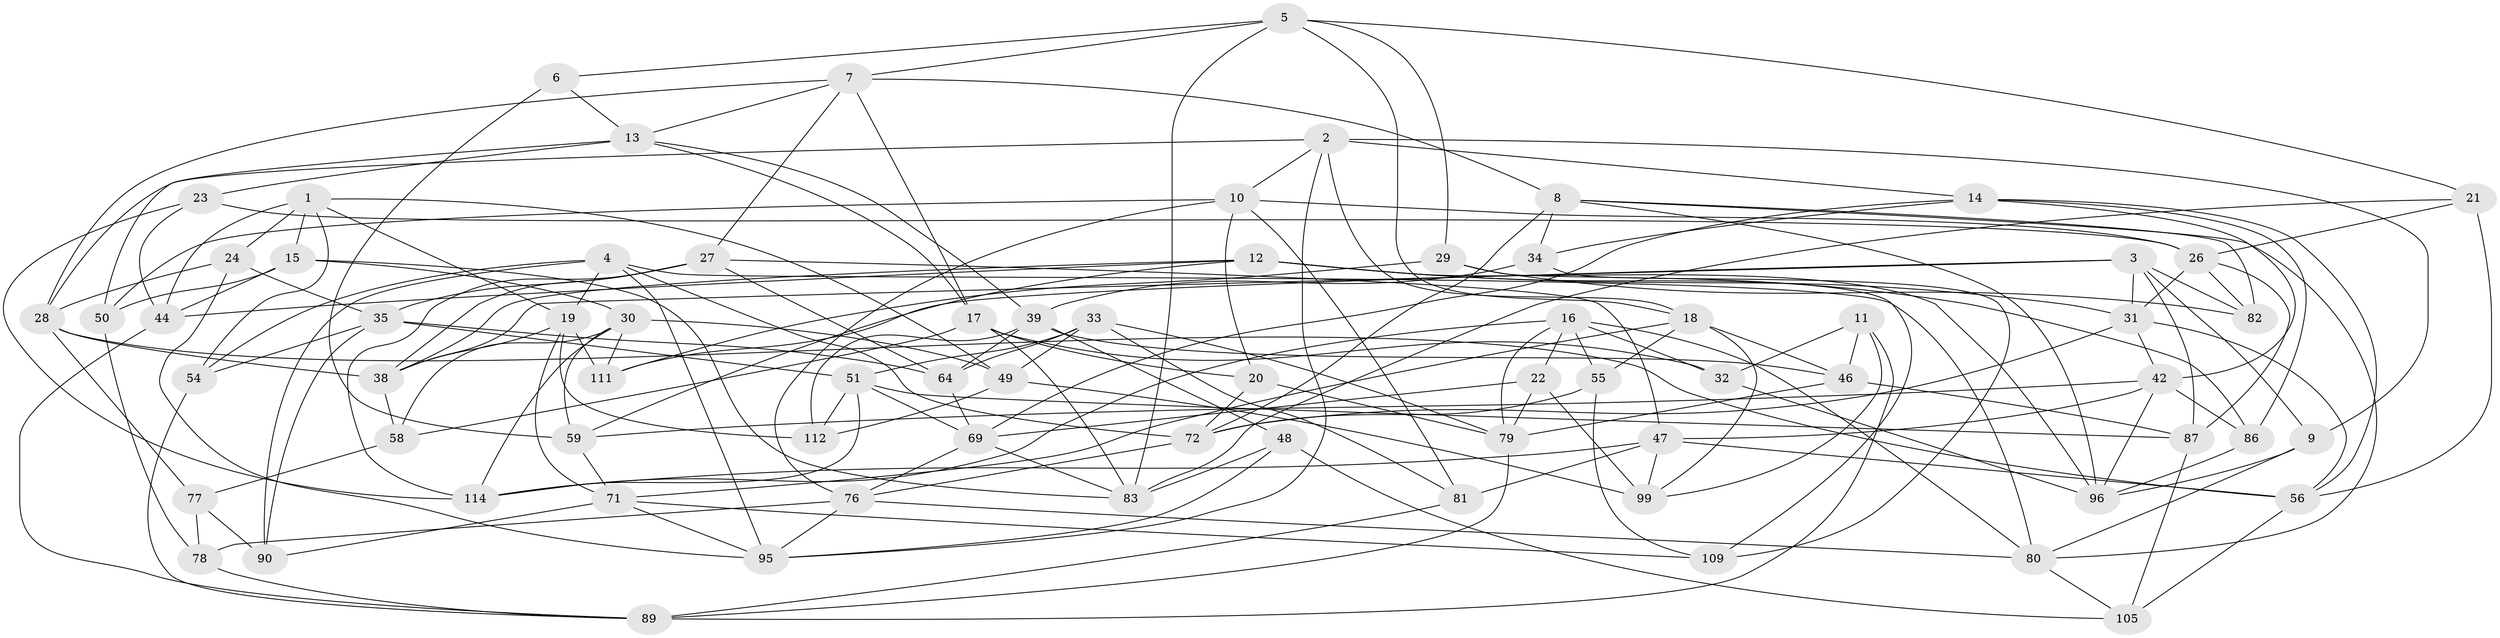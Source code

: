// original degree distribution, {4: 1.0}
// Generated by graph-tools (version 1.1) at 2025/11/02/27/25 16:11:48]
// undirected, 73 vertices, 188 edges
graph export_dot {
graph [start="1"]
  node [color=gray90,style=filled];
  1 [super="+60"];
  2 [super="+116"];
  3 [super="+67"];
  4 [super="+25"];
  5 [super="+53"];
  6;
  7 [super="+117"];
  8 [super="+63"];
  9;
  10 [super="+68"];
  11;
  12 [super="+92"];
  13 [super="+120"];
  14 [super="+73"];
  15 [super="+45"];
  16 [super="+36"];
  17 [super="+93"];
  18 [super="+43"];
  19 [super="+85"];
  20;
  21;
  22;
  23;
  24;
  26 [super="+41"];
  27 [super="+65"];
  28 [super="+52"];
  29;
  30 [super="+70"];
  31 [super="+62"];
  32;
  33 [super="+110"];
  34;
  35 [super="+37"];
  38 [super="+40"];
  39 [super="+61"];
  42 [super="+75"];
  44 [super="+57"];
  46 [super="+66"];
  47 [super="+74"];
  48;
  49 [super="+88"];
  50;
  51 [super="+103"];
  54;
  55;
  56 [super="+115"];
  58;
  59 [super="+104"];
  64 [super="+113"];
  69 [super="+97"];
  71 [super="+102"];
  72 [super="+91"];
  76 [super="+84"];
  77;
  78;
  79 [super="+106"];
  80 [super="+101"];
  81;
  82;
  83 [super="+94"];
  86;
  87 [super="+98"];
  89 [super="+108"];
  90;
  95 [super="+100"];
  96 [super="+119"];
  99 [super="+107"];
  105;
  109;
  111;
  112;
  114 [super="+118"];
  1 -- 54;
  1 -- 24;
  1 -- 44;
  1 -- 15;
  1 -- 19;
  1 -- 49;
  2 -- 9;
  2 -- 14;
  2 -- 18;
  2 -- 10;
  2 -- 95;
  2 -- 28;
  3 -- 9;
  3 -- 87;
  3 -- 82;
  3 -- 111;
  3 -- 31;
  3 -- 38;
  4 -- 90;
  4 -- 72;
  4 -- 80;
  4 -- 54;
  4 -- 95;
  4 -- 19;
  5 -- 29;
  5 -- 18;
  5 -- 21;
  5 -- 6;
  5 -- 83;
  5 -- 7;
  6 -- 59 [weight=2];
  6 -- 13;
  7 -- 8;
  7 -- 28;
  7 -- 17;
  7 -- 13;
  7 -- 27;
  8 -- 96;
  8 -- 72;
  8 -- 34;
  8 -- 80;
  8 -- 82;
  9 -- 96;
  9 -- 80;
  10 -- 81;
  10 -- 50;
  10 -- 20;
  10 -- 76;
  10 -- 26;
  11 -- 89;
  11 -- 46;
  11 -- 32;
  11 -- 99;
  12 -- 44;
  12 -- 86;
  12 -- 31;
  12 -- 96;
  12 -- 59;
  12 -- 38;
  13 -- 50;
  13 -- 17;
  13 -- 39;
  13 -- 23;
  14 -- 56;
  14 -- 34;
  14 -- 86;
  14 -- 42;
  14 -- 69;
  15 -- 44 [weight=2];
  15 -- 50;
  15 -- 83;
  15 -- 30;
  16 -- 55;
  16 -- 32;
  16 -- 22;
  16 -- 114;
  16 -- 80;
  16 -- 79;
  17 -- 20;
  17 -- 83;
  17 -- 32;
  17 -- 58;
  18 -- 71;
  18 -- 55;
  18 -- 46;
  18 -- 99;
  19 -- 111;
  19 -- 112;
  19 -- 71;
  19 -- 38;
  20 -- 79;
  20 -- 72;
  21 -- 56;
  21 -- 26;
  21 -- 83;
  22 -- 79;
  22 -- 99;
  22 -- 69;
  23 -- 44;
  23 -- 114;
  23 -- 26;
  24 -- 95;
  24 -- 35;
  24 -- 28;
  26 -- 31;
  26 -- 87;
  26 -- 82;
  27 -- 114;
  27 -- 38;
  27 -- 47;
  27 -- 64;
  27 -- 35;
  28 -- 38;
  28 -- 56;
  28 -- 77;
  29 -- 109;
  29 -- 82;
  29 -- 111;
  30 -- 58;
  30 -- 111;
  30 -- 49;
  30 -- 59;
  30 -- 114;
  31 -- 42;
  31 -- 56;
  31 -- 72;
  32 -- 96;
  33 -- 81;
  33 -- 64 [weight=2];
  33 -- 51;
  33 -- 49;
  33 -- 79;
  34 -- 109;
  34 -- 39;
  35 -- 51;
  35 -- 90;
  35 -- 54;
  35 -- 64;
  38 -- 58;
  39 -- 48;
  39 -- 46;
  39 -- 112;
  39 -- 64;
  42 -- 96;
  42 -- 59;
  42 -- 86;
  42 -- 47;
  44 -- 89;
  46 -- 79;
  46 -- 87 [weight=2];
  47 -- 99;
  47 -- 81;
  47 -- 114;
  47 -- 56;
  48 -- 105;
  48 -- 95;
  48 -- 83;
  49 -- 99 [weight=2];
  49 -- 112;
  50 -- 78;
  51 -- 69;
  51 -- 112;
  51 -- 87;
  51 -- 114;
  54 -- 89;
  55 -- 109;
  55 -- 72;
  56 -- 105;
  58 -- 77;
  59 -- 71;
  64 -- 69;
  69 -- 83;
  69 -- 76;
  71 -- 90;
  71 -- 109;
  71 -- 95;
  72 -- 76;
  76 -- 80;
  76 -- 95;
  76 -- 78;
  77 -- 90;
  77 -- 78;
  78 -- 89;
  79 -- 89;
  80 -- 105;
  81 -- 89;
  86 -- 96;
  87 -- 105;
}
